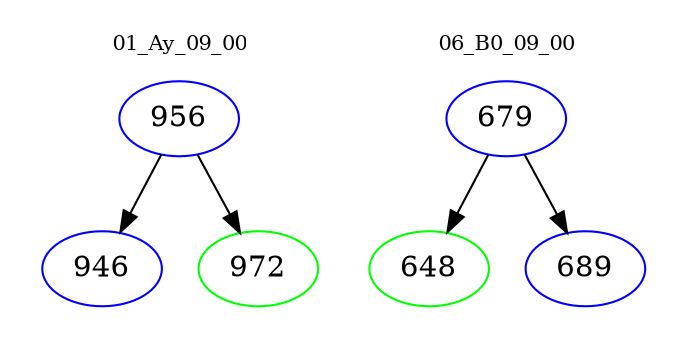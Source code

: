 digraph{
subgraph cluster_0 {
color = white
label = "01_Ay_09_00";
fontsize=10;
T0_956 [label="956", color="blue"]
T0_956 -> T0_946 [color="black"]
T0_946 [label="946", color="blue"]
T0_956 -> T0_972 [color="black"]
T0_972 [label="972", color="green"]
}
subgraph cluster_1 {
color = white
label = "06_B0_09_00";
fontsize=10;
T1_679 [label="679", color="blue"]
T1_679 -> T1_648 [color="black"]
T1_648 [label="648", color="green"]
T1_679 -> T1_689 [color="black"]
T1_689 [label="689", color="blue"]
}
}
